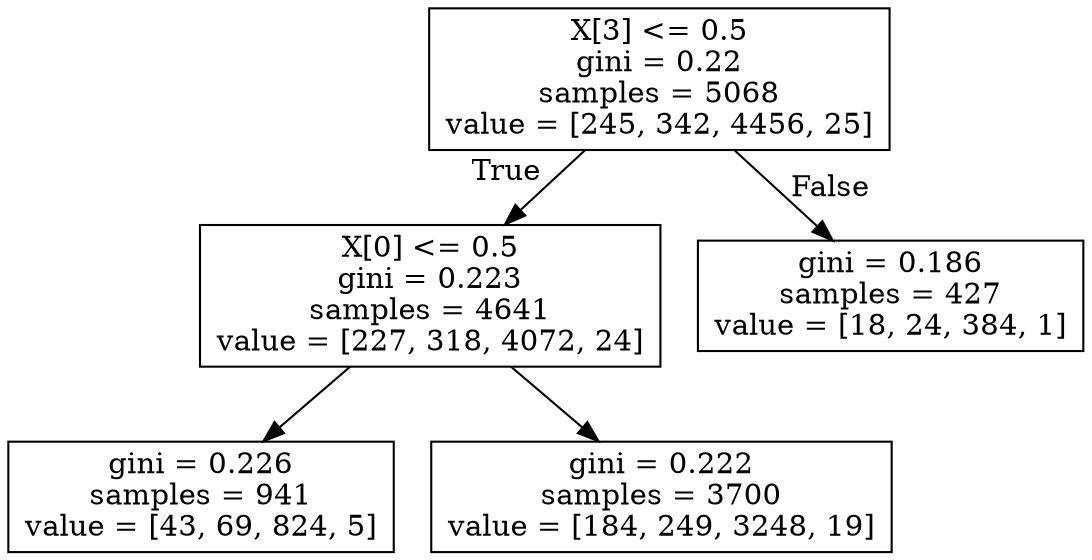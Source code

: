 digraph Tree {
node [shape=box] ;
0 [label="X[3] <= 0.5\ngini = 0.22\nsamples = 5068\nvalue = [245, 342, 4456, 25]"] ;
1 [label="X[0] <= 0.5\ngini = 0.223\nsamples = 4641\nvalue = [227, 318, 4072, 24]"] ;
0 -> 1 [labeldistance=2.5, labelangle=45, headlabel="True"] ;
2 [label="gini = 0.226\nsamples = 941\nvalue = [43, 69, 824, 5]"] ;
1 -> 2 ;
3 [label="gini = 0.222\nsamples = 3700\nvalue = [184, 249, 3248, 19]"] ;
1 -> 3 ;
4 [label="gini = 0.186\nsamples = 427\nvalue = [18, 24, 384, 1]"] ;
0 -> 4 [labeldistance=2.5, labelangle=-45, headlabel="False"] ;
}